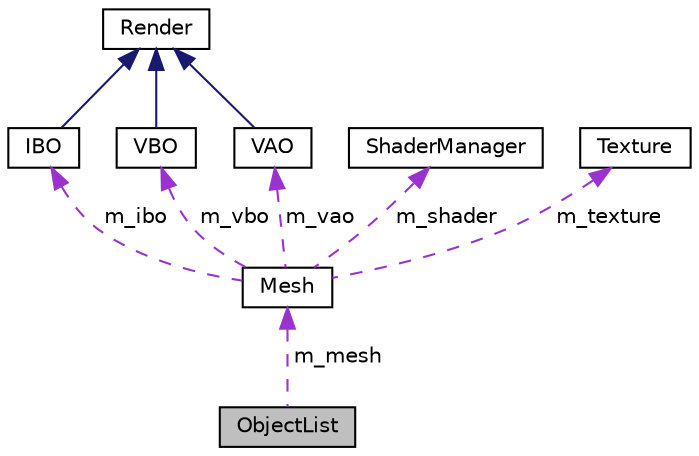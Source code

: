 digraph "ObjectList"
{
  edge [fontname="Helvetica",fontsize="10",labelfontname="Helvetica",labelfontsize="10"];
  node [fontname="Helvetica",fontsize="10",shape=record];
  Node1 [label="ObjectList",height=0.2,width=0.4,color="black", fillcolor="grey75", style="filled", fontcolor="black"];
  Node2 -> Node1 [dir="back",color="darkorchid3",fontsize="10",style="dashed",label=" m_mesh" ,fontname="Helvetica"];
  Node2 [label="Mesh",height=0.2,width=0.4,color="black", fillcolor="white", style="filled",URL="$class_mesh.html",tooltip="mesh management (mesh = objects that can be rendered) "];
  Node3 -> Node2 [dir="back",color="darkorchid3",fontsize="10",style="dashed",label=" m_ibo" ,fontname="Helvetica"];
  Node3 [label="IBO",height=0.2,width=0.4,color="black", fillcolor="white", style="filled",URL="$class_i_b_o.html",tooltip="class defining a IBO and associated actions "];
  Node4 -> Node3 [dir="back",color="midnightblue",fontsize="10",style="solid",fontname="Helvetica"];
  Node4 [label="Render",height=0.2,width=0.4,color="black", fillcolor="white", style="filled",URL="$class_render.html",tooltip="Mother class of rendering management. "];
  Node5 -> Node2 [dir="back",color="darkorchid3",fontsize="10",style="dashed",label=" m_shader" ,fontname="Helvetica"];
  Node5 [label="ShaderManager",height=0.2,width=0.4,color="black", fillcolor="white", style="filled",URL="$class_shader_manager.html",tooltip="manage the shaders program and their uniform variables "];
  Node6 -> Node2 [dir="back",color="darkorchid3",fontsize="10",style="dashed",label=" m_texture" ,fontname="Helvetica"];
  Node6 [label="Texture",height=0.2,width=0.4,color="black", fillcolor="white", style="filled",URL="$class_texture.html",tooltip="texture management class "];
  Node7 -> Node2 [dir="back",color="darkorchid3",fontsize="10",style="dashed",label=" m_vbo" ,fontname="Helvetica"];
  Node7 [label="VBO",height=0.2,width=0.4,color="black", fillcolor="white", style="filled",URL="$class_v_b_o.html",tooltip="class defining a VBO and associated actions "];
  Node4 -> Node7 [dir="back",color="midnightblue",fontsize="10",style="solid",fontname="Helvetica"];
  Node8 -> Node2 [dir="back",color="darkorchid3",fontsize="10",style="dashed",label=" m_vao" ,fontname="Helvetica"];
  Node8 [label="VAO",height=0.2,width=0.4,color="black", fillcolor="white", style="filled",URL="$class_v_a_o.html",tooltip="class defining a VAO and associated actions "];
  Node4 -> Node8 [dir="back",color="midnightblue",fontsize="10",style="solid",fontname="Helvetica"];
}
